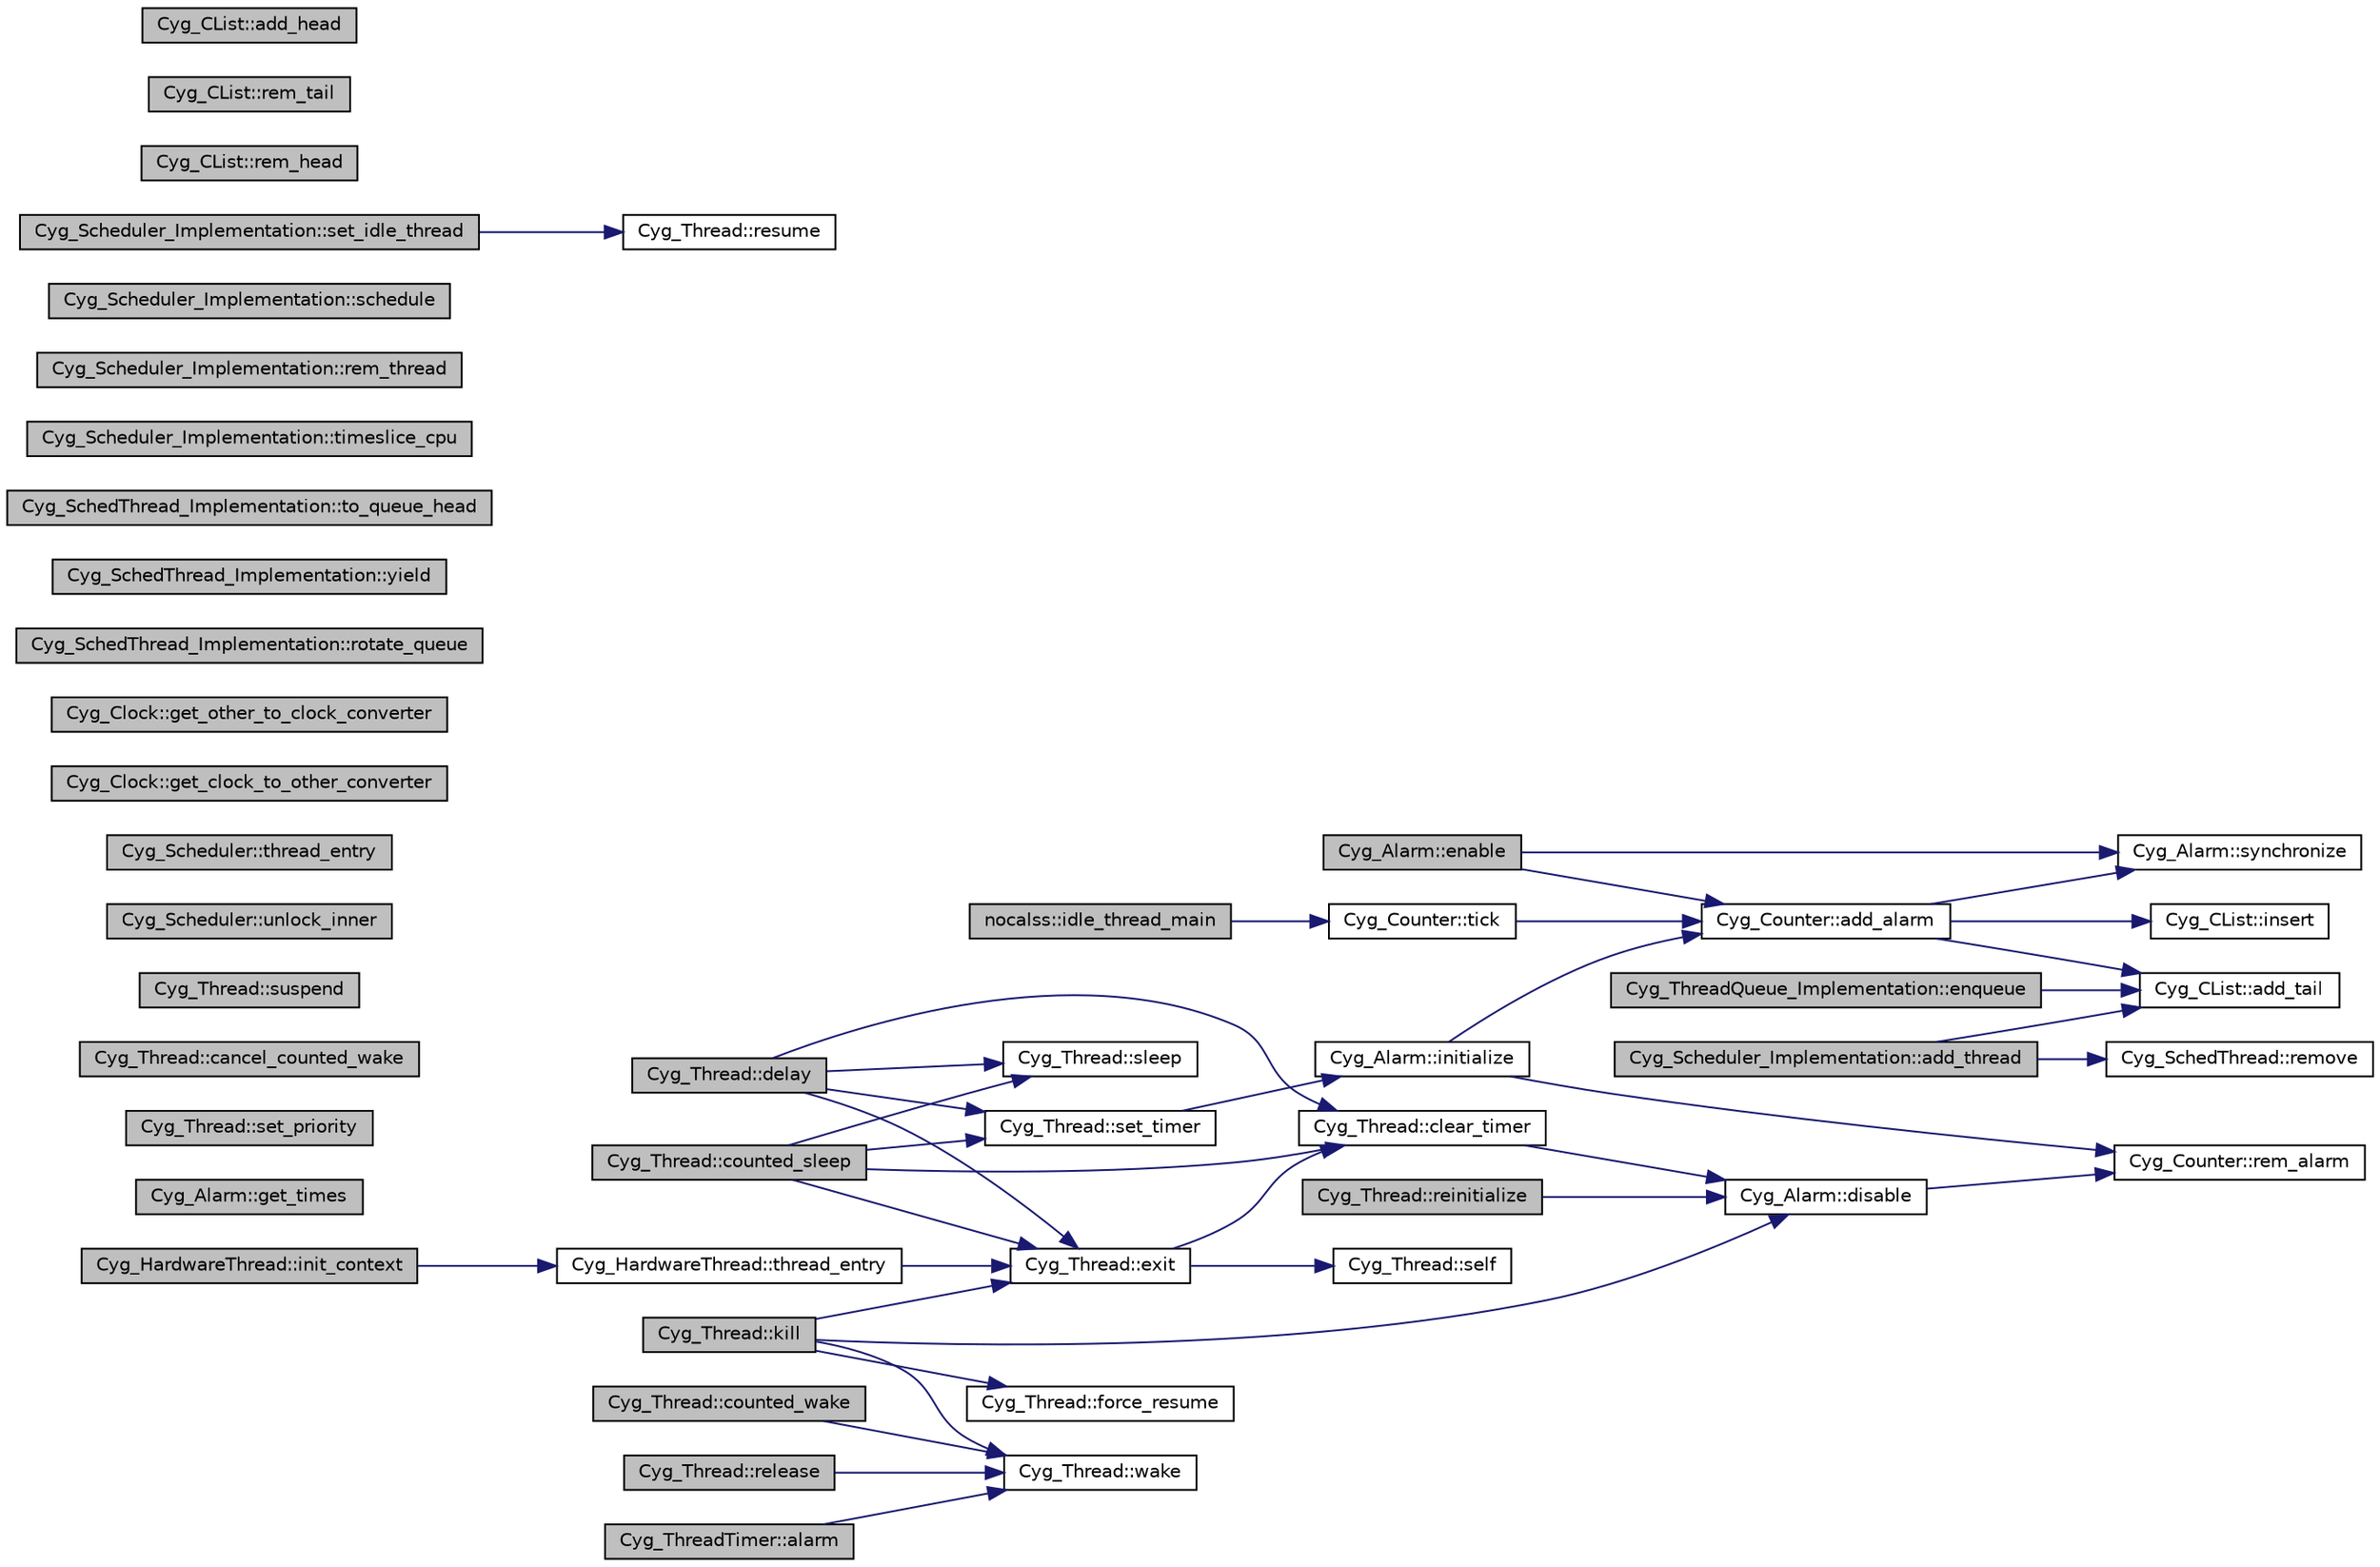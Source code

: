 digraph "all"
{
  edge [fontname="Helvetica",fontsize="10",labelfontname="Helvetica",labelfontsize="10"];
 node [fontname="Helvetica",fontsize="10",shape=record];
rankdir="LR";
Node1 [label="Cyg_Alarm::enable",height=0.2,width=0.4,color="black", fillcolor="grey75", style="filled" fontcolor="black",URL="class_cyg___alarm.html#a5fc26af76b09d9ca69afaaf894979fd9"];
Node2 [label="Cyg_Counter::add_alarm",height=0.2,width=0.4,color="black", fillcolor="white", style="filled" ,URL="class_cyg___counter.html#a964f56902eff1382331ab0757e13857e"];
Node1 -> Node2 [color="midnightblue",fontsize="10",style="solid",fontname="Helvetica"];
Node3 [label="Cyg_Alarm::synchronize",height=0.2,width=0.4,color="black", fillcolor="white", style="filled" ,URL="class_cyg___alarm.html#a5213ebb268f9a6777da34849ad1e8116"];
Node2 -> Node3 [color="midnightblue",fontsize="10",style="solid",fontname="Helvetica"];
Node4 [label="Cyg_CList::insert",height=0.2,width=0.4,color="black", fillcolor="white", style="filled" ,URL="class_cyg___c_list.html#a8a0ed64f53e1079b44d8156f8186c144"];
Node2 -> Node4 [color="midnightblue",fontsize="10",style="solid",fontname="Helvetica"];
Node5 [label="Cyg_CList::add_tail",height=0.2,width=0.4,color="black", fillcolor="white", style="filled" ,URL="class_cyg___c_list.html#a5b78ee573df448e713d5547f35853c8b"];
Node2 -> Node5 [color="midnightblue",fontsize="10",style="solid",fontname="Helvetica"];
Node1 -> Node3 [color="midnightblue",fontsize="10",style="solid",fontname="Helvetica"];
Node6 [label="Cyg_Alarm::get_times",height=0.2,width=0.4,color="black", fillcolor="grey75", style="filled" fontcolor="black",URL="class_cyg___alarm.html#a67224148d954ded549b8e85a97c0379d"];
Node7 [label="Cyg_Thread::counted_sleep",height=0.2,width=0.4,color="black", fillcolor="grey75", style="filled" fontcolor="black",URL="class_cyg___thread.html#ae26681ed39ae0e34088fd925be8f3484"];
Node8 [label="Cyg_Thread::set_timer",height=0.2,width=0.4,color="black", fillcolor="white", style="filled" ,URL="class_cyg___thread.html#a7e92402378d90c942fd050ac77610c05"];
Node7 -> Node8 [color="midnightblue",fontsize="10",style="solid",fontname="Helvetica"];
Node9 [label="Cyg_Alarm::initialize",height=0.2,width=0.4,color="black", fillcolor="white", style="filled" ,URL="class_cyg___alarm.html#a86a3cc0243666be0b078300ce12f8b67"];
Node8 -> Node9 [color="midnightblue",fontsize="10",style="solid",fontname="Helvetica"];
Node9 -> Node2 [color="midnightblue",fontsize="10",style="solid",fontname="Helvetica"];
Node10 [label="Cyg_Counter::rem_alarm",height=0.2,width=0.4,color="black", fillcolor="white", style="filled" ,URL="class_cyg___counter.html#a9964e8a95295d66c7f83cd8e5fbdeb3c"];
Node9 -> Node10 [color="midnightblue",fontsize="10",style="solid",fontname="Helvetica"];
Node11 [label="Cyg_Thread::clear_timer",height=0.2,width=0.4,color="black", fillcolor="white", style="filled" ,URL="class_cyg___thread.html#acd6c558eb9fe78341e7b933b16dd9678"];
Node7 -> Node11 [color="midnightblue",fontsize="10",style="solid",fontname="Helvetica"];
Node12 [label="Cyg_Alarm::disable",height=0.2,width=0.4,color="black", fillcolor="white", style="filled" ,URL="class_cyg___alarm.html#a72222d58531e082f7de0007f28b604f1"];
Node11 -> Node12 [color="midnightblue",fontsize="10",style="solid",fontname="Helvetica"];
Node12 -> Node10 [color="midnightblue",fontsize="10",style="solid",fontname="Helvetica"];
Node13 [label="Cyg_Thread::exit",height=0.2,width=0.4,color="black", fillcolor="white", style="filled" ,URL="class_cyg___thread.html#a1325e6829eb67a7c584cee48d81cc371"];
Node7 -> Node13 [color="midnightblue",fontsize="10",style="solid",fontname="Helvetica"];
Node13 -> Node11 [color="midnightblue",fontsize="10",style="solid",fontname="Helvetica"];
Node14 [label="Cyg_Thread::self",height=0.2,width=0.4,color="black", fillcolor="white", style="filled" ,URL="class_cyg___thread.html#a89831bfc815a07c0e12a0f59052ac902"];
Node13 -> Node14 [color="midnightblue",fontsize="10",style="solid",fontname="Helvetica"];
Node15 [label="Cyg_Thread::sleep",height=0.2,width=0.4,color="black", fillcolor="white", style="filled" ,URL="class_cyg___thread.html#abac0be19a5144b40c5d8d84b185ba8a5"];
Node7 -> Node15 [color="midnightblue",fontsize="10",style="solid",fontname="Helvetica"];
Node16 [label="Cyg_Thread::delay",height=0.2,width=0.4,color="black", fillcolor="grey75", style="filled" fontcolor="black",URL="class_cyg___thread.html#a5bea2b207ab7788d560fa2bc98334b7d"];
Node16 -> Node8 [color="midnightblue",fontsize="10",style="solid",fontname="Helvetica"];
Node16 -> Node13 [color="midnightblue",fontsize="10",style="solid",fontname="Helvetica"];
Node16 -> Node11 [color="midnightblue",fontsize="10",style="solid",fontname="Helvetica"];
Node16 -> Node15 [color="midnightblue",fontsize="10",style="solid",fontname="Helvetica"];
Node17 [label="Cyg_Thread::kill",height=0.2,width=0.4,color="black", fillcolor="grey75", style="filled" fontcolor="black",URL="class_cyg___thread.html#aa2ccfc563049b0f7e77ebbafb5df7eca"];
Node17 -> Node13 [color="midnightblue",fontsize="10",style="solid",fontname="Helvetica"];
Node17 -> Node12 [color="midnightblue",fontsize="10",style="solid",fontname="Helvetica"];
Node18 [label="Cyg_Thread::force_resume",height=0.2,width=0.4,color="black", fillcolor="white", style="filled" ,URL="class_cyg___thread.html#a57bf6bf843c58e1331698a7fb75c9988"];
Node17 -> Node18 [color="midnightblue",fontsize="10",style="solid",fontname="Helvetica"];
Node19 [label="Cyg_Thread::wake",height=0.2,width=0.4,color="black", fillcolor="white", style="filled" ,URL="class_cyg___thread.html#a6bec4a51156245d5a0079ae589d1d18c"];
Node17 -> Node19 [color="midnightblue",fontsize="10",style="solid",fontname="Helvetica"];
Node20 [label="Cyg_Thread::reinitialize",height=0.2,width=0.4,color="black", fillcolor="grey75", style="filled" fontcolor="black",URL="class_cyg___thread.html#abdd74d18178c8e11cd8668e35d98ddf3"];
Node20 -> Node12 [color="midnightblue",fontsize="10",style="solid",fontname="Helvetica"];
Node21 [label="Cyg_Thread::set_priority",height=0.2,width=0.4,color="black", fillcolor="grey75", style="filled" fontcolor="black",URL="class_cyg___thread.html#ab102fd5044377146d5cd67337f2d3383"];
Node22 [label="Cyg_Thread::cancel_counted_wake",height=0.2,width=0.4,color="black", fillcolor="grey75", style="filled" fontcolor="black",URL="class_cyg___thread.html#a0e2432ce82cee0d332f4218a3ee0cae0"];
Node23 [label="Cyg_Thread::counted_wake",height=0.2,width=0.4,color="black", fillcolor="grey75", style="filled" fontcolor="black",URL="class_cyg___thread.html#a4912b6ba316818edc0f1c36a9b51e201"];
Node23 -> Node19 [color="midnightblue",fontsize="10",style="solid",fontname="Helvetica"];
Node24 [label="Cyg_Thread::release",height=0.2,width=0.4,color="black", fillcolor="grey75", style="filled" fontcolor="black",URL="class_cyg___thread.html#a78079e3efa67760bc216a5d103bbfe0a"];
Node24 -> Node19 [color="midnightblue",fontsize="10",style="solid",fontname="Helvetica"];
Node25 [label="Cyg_Thread::suspend",height=0.2,width=0.4,color="black", fillcolor="grey75", style="filled" fontcolor="black",URL="class_cyg___thread.html#ad3943c165934a8db1ac52d65efd05e0b"];
Node26 [label="Cyg_ThreadQueue_Implementation::enqueue",height=0.2,width=0.4,color="black", fillcolor="grey75", style="filled" fontcolor="black",URL="class_cyg___thread_queue___implementation.html#a8ddfaba28e55464dfb8e34159e1298b9"];
Node26 -> Node5 [color="midnightblue",fontsize="10",style="solid",fontname="Helvetica"];
Node27 [label="Cyg_Scheduler::unlock_inner",height=0.2,width=0.4,color="black", fillcolor="grey75", style="filled" fontcolor="black",URL="class_cyg___scheduler.html#a529555a4995ebd4ddab69edd0d4f766f"];
Node28 [label="Cyg_Scheduler::thread_entry",height=0.2,width=0.4,color="black", fillcolor="grey75", style="filled" fontcolor="black",URL="class_cyg___scheduler.html#a2dfdb7b0a2485dc61e7b6cd92c193f7d"];
Node29 [label="Cyg_Clock::get_clock_to_other_converter",height=0.2,width=0.4,color="black", fillcolor="grey75", style="filled" fontcolor="black",URL="class_cyg___clock.html#ad6ff002aea2981b88e6199a0679cc93d"];
Node30 [label="Cyg_Clock::get_other_to_clock_converter",height=0.2,width=0.4,color="black", fillcolor="grey75", style="filled" fontcolor="black",URL="class_cyg___clock.html#aff333d29c31f4d22ebf93e28cce5ebcd"];
Node31 [label="Cyg_SchedThread_Implementation::rotate_queue",height=0.2,width=0.4,color="black", fillcolor="grey75", style="filled" fontcolor="black",URL="class_cyg___sched_thread___implementation.html#a160b834c819c62e37e005640d8bb59a3"];
Node32 [label="Cyg_SchedThread_Implementation::yield",height=0.2,width=0.4,color="black", fillcolor="grey75", style="filled" fontcolor="black",URL="class_cyg___sched_thread___implementation.html#a74789ffbf16253a8a98f285bc16fc5cd"];
Node33 [label="Cyg_SchedThread_Implementation::to_queue_head",height=0.2,width=0.4,color="black", fillcolor="grey75", style="filled" fontcolor="black",URL="class_cyg___sched_thread___implementation.html#aee50d5d34fb606e54d3652ed9a234c37"];
Node34 [label="Cyg_ThreadTimer::alarm",height=0.2,width=0.4,color="black", fillcolor="grey75", style="filled" fontcolor="black",URL="class_cyg___thread_timer.html#ab355d2d23288714dcddad7dea458d991"];
Node34 -> Node19 [color="midnightblue",fontsize="10",style="solid",fontname="Helvetica"];
Node35 [label="nocalss::idle_thread_main",height=0.2,width=0.4,color="black", fillcolor="grey75", style="filled" fontcolor="black",URL="thread_8cxx.html#ab41818e0f3d9ad7695412191d8d01f2d"];
Node36 [label="Cyg_Counter::tick",height=0.2,width=0.4,color="black", fillcolor="white", style="filled" ,URL="class_cyg___counter.html#a94149bfbd4ec7069dc703c5a158b4f9f"];
Node35 -> Node36 [color="midnightblue",fontsize="10",style="solid",fontname="Helvetica"];
Node36 -> Node2 [color="midnightblue",fontsize="10",style="solid",fontname="Helvetica"];
Node37 [label="Cyg_HardwareThread::init_context",height=0.2,width=0.4,color="black", fillcolor="grey75", style="filled" fontcolor="black",URL="class_cyg___hardware_thread.html#aee6c6a52409a0882697917ec16875260"];
Node38 [label="Cyg_HardwareThread::thread_entry",height=0.2,width=0.4,color="black", fillcolor="white", style="filled" ,URL="class_cyg___hardware_thread.html#af951e39bf5d2fcc71329274afd3f7ae3"];
Node37 -> Node38 [color="midnightblue",fontsize="10",style="solid",fontname="Helvetica"];
Node38 -> Node13 [color="midnightblue",fontsize="10",style="solid",fontname="Helvetica"];
Node39 [label="Cyg_Scheduler_Implementation::timeslice_cpu",height=0.2,width=0.4,color="black", fillcolor="grey75", style="filled" fontcolor="black",URL="class_cyg___scheduler___implementation.html#ab5c12e3e669b0107ad145c2b9c3c6bbd"];
Node40 [label="Cyg_Scheduler_Implementation::add_thread",height=0.2,width=0.4,color="black", fillcolor="grey75", style="filled" fontcolor="black",URL="class_cyg___scheduler___implementation.html#ad6a05d4eeef2a3f196c57aaad0de70d1"];
Node40 -> Node5 [color="midnightblue",fontsize="10",style="solid",fontname="Helvetica"];
Node41 [label="Cyg_SchedThread::remove",height=0.2,width=0.4,color="black", fillcolor="white", style="filled" ,URL="class_cyg___sched_thread.html#aad25cbc77cdd7f04cde9171951535b99"];
Node40 -> Node41 [color="midnightblue",fontsize="10",style="solid",fontname="Helvetica"];
Node42 [label="Cyg_Scheduler_Implementation::rem_thread",height=0.2,width=0.4,color="black", fillcolor="grey75", style="filled" fontcolor="black",URL="class_cyg___scheduler___implementation.html#a4f18a0e7842447eeb2fd9a3b947bc8ff"];
Node43 [label="Cyg_Scheduler_Implementation::schedule",height=0.2,width=0.4,color="black", fillcolor="grey75", style="filled" fontcolor="black",URL="class_cyg___scheduler___implementation.html#a57c86e3c784018ba3f91d3c26a5d4c7f"];
Node44 [label="Cyg_Scheduler_Implementation::set_idle_thread",height=0.2,width=0.4,color="black", fillcolor="grey75", style="filled" fontcolor="black",URL="class_cyg___scheduler___implementation.html#a479836186b44e4d1bfa4342dbc79c641"];
Node45 [label="Cyg_Thread::resume",height=0.2,width=0.4,color="black", fillcolor="white", style="filled" ,URL="class_cyg___thread.html#aae0100385a3513f48a6c013a11e807f7"];
Node44 -> Node45 [color="midnightblue",fontsize="10",style="solid",fontname="Helvetica"];
Node46 [label="Cyg_CList::rem_head",height=0.2,width=0.4,color="black", fillcolor="grey75", style="filled" fontcolor="black",URL="class_cyg___c_list.html#ae70cdd6b3ab6b83d92612fd17309fcf5"];
Node47 [label="Cyg_CList::rem_tail",height=0.2,width=0.4,color="black", fillcolor="grey75", style="filled" fontcolor="black",URL="class_cyg___c_list.html#aa415b8716871148a0c1337004d14046c"];
Node48 [label="Cyg_CList::add_head",height=0.2,width=0.4,color="black", fillcolor="grey75", style="filled" fontcolor="black",URL="class_cyg___c_list.html#ab8bc619183c03fa4e9d8a4e0f1edf471"];
}

